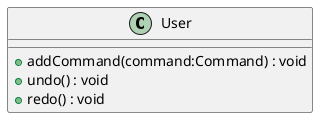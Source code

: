 @startuml
class User {
    + addCommand(command:Command) : void
    + undo() : void
    + redo() : void
}
@enduml
